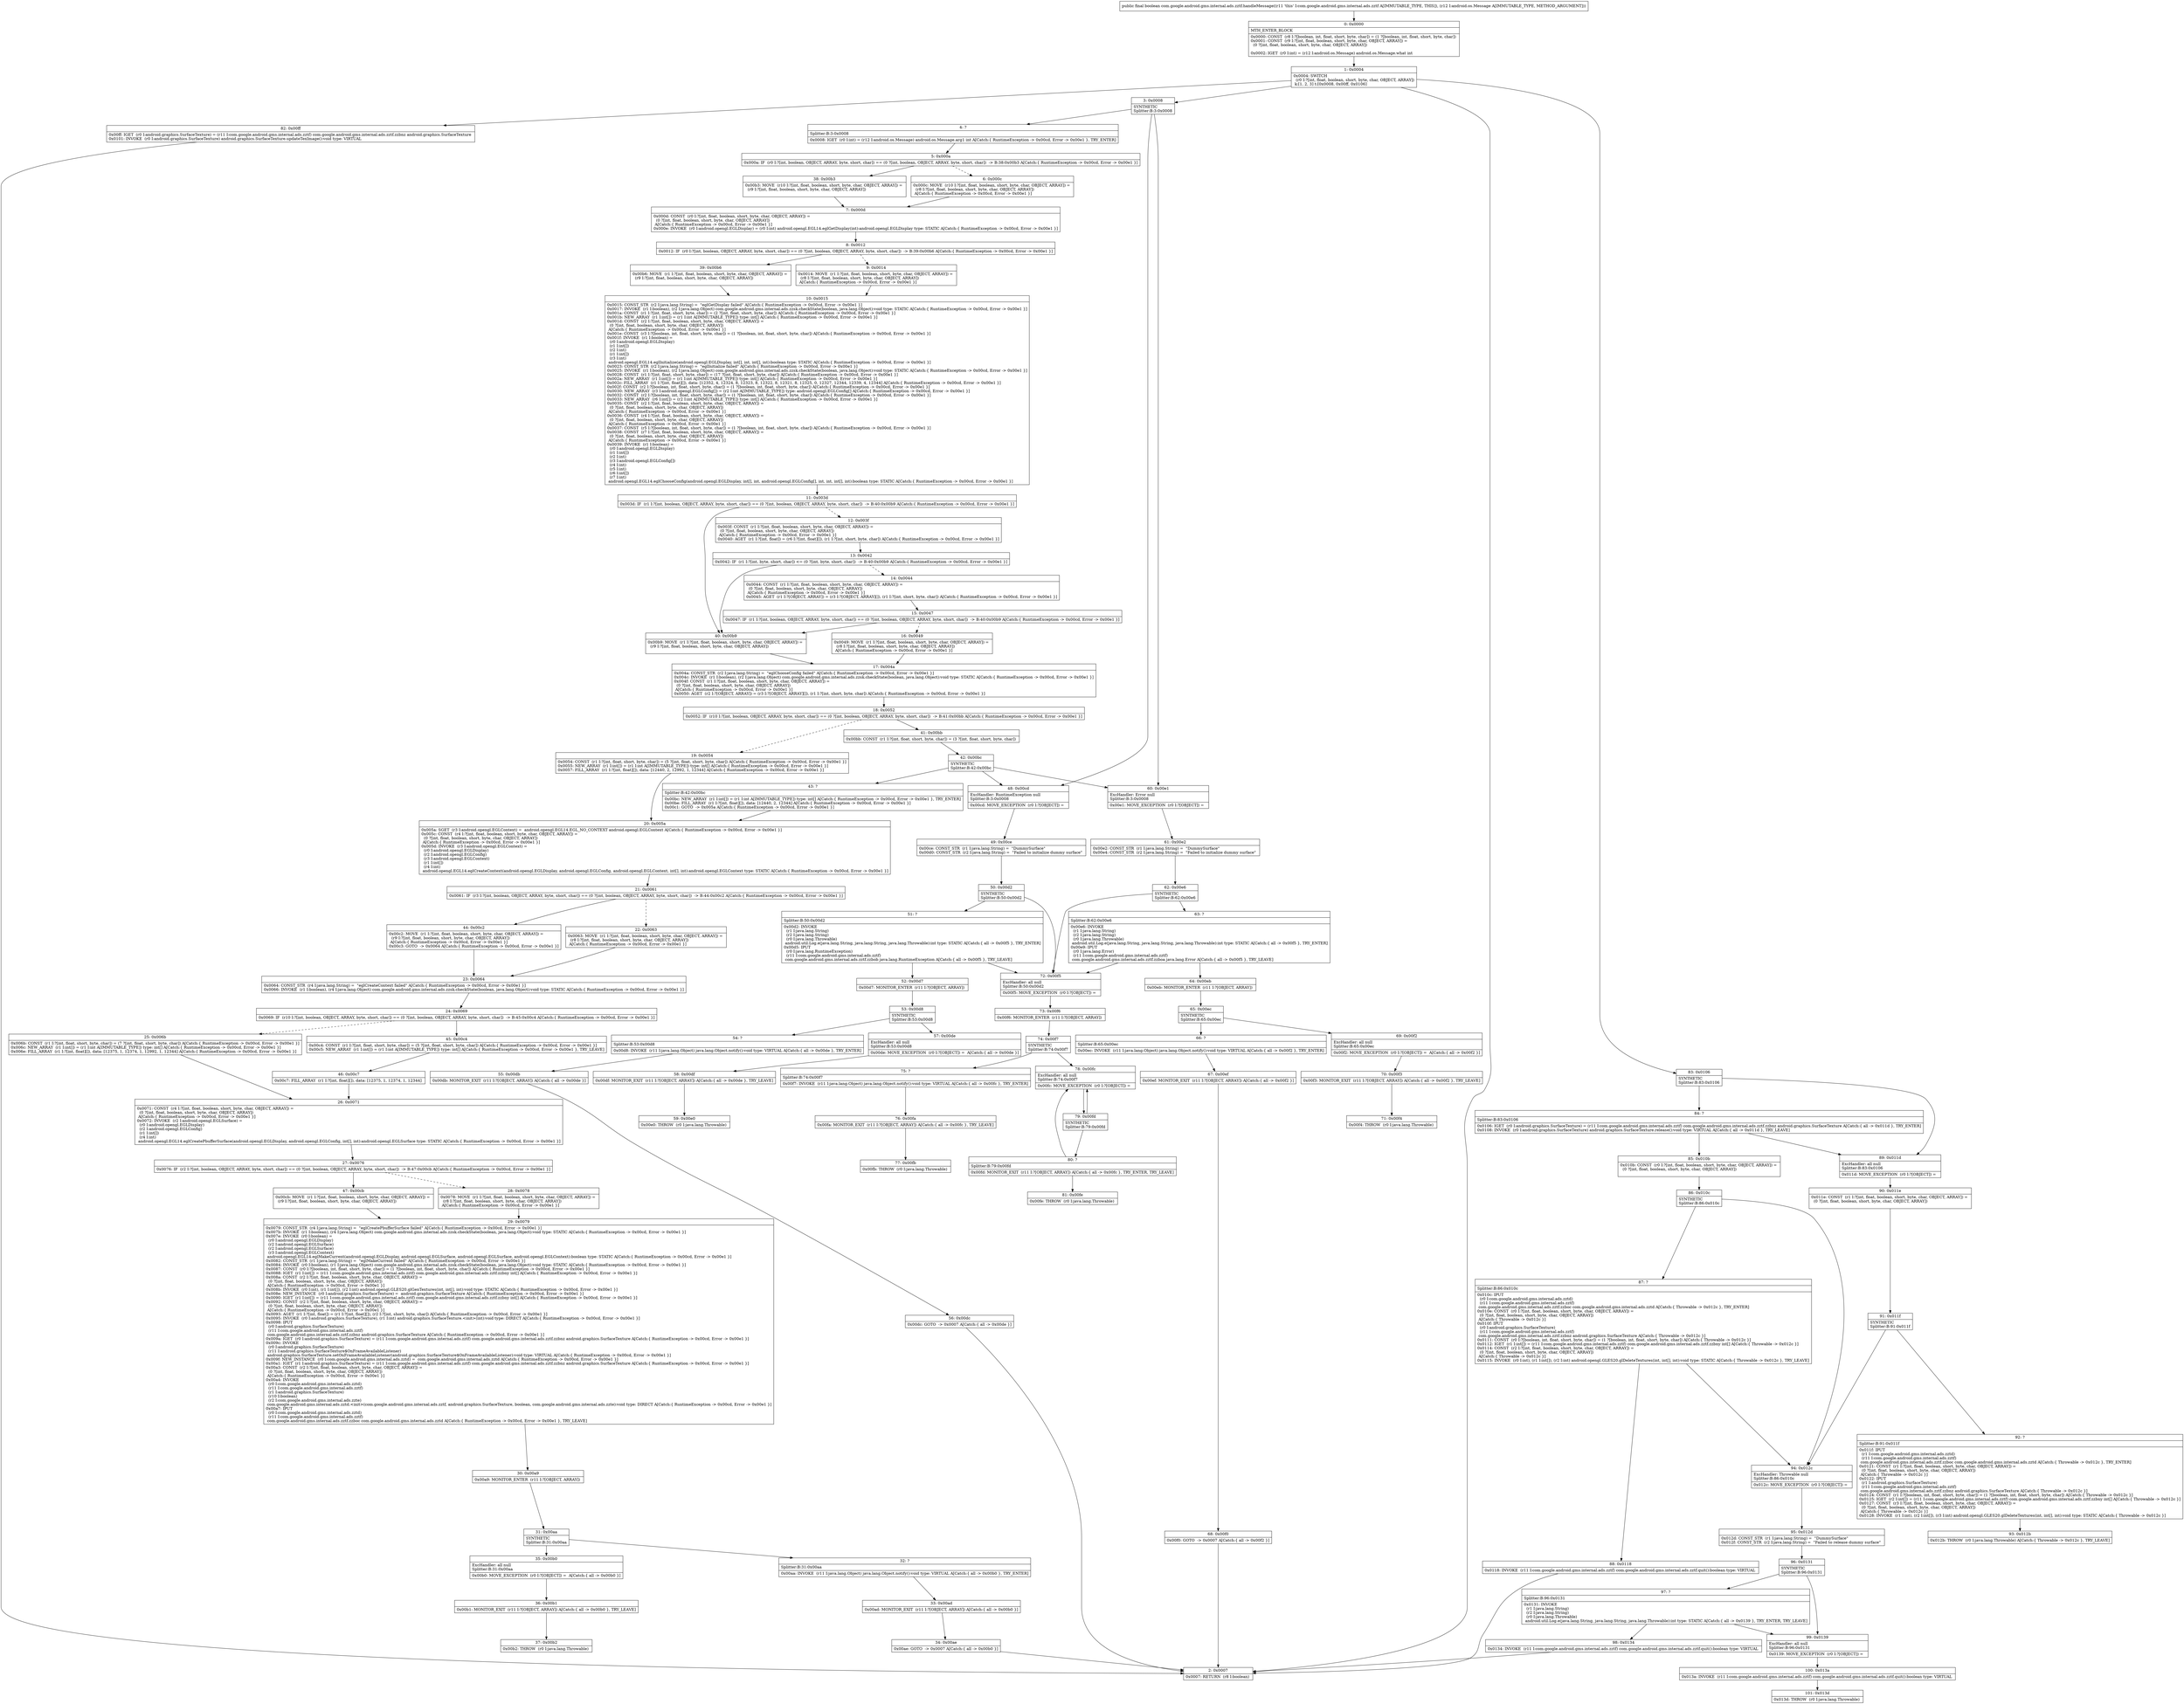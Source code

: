 digraph "CFG forcom.google.android.gms.internal.ads.zztf.handleMessage(Landroid\/os\/Message;)Z" {
Node_0 [shape=record,label="{0\:\ 0x0000|MTH_ENTER_BLOCK\l|0x0000: CONST  (r8 I:?[boolean, int, float, short, byte, char]) = (1 ?[boolean, int, float, short, byte, char]) \l0x0001: CONST  (r9 I:?[int, float, boolean, short, byte, char, OBJECT, ARRAY]) = \l  (0 ?[int, float, boolean, short, byte, char, OBJECT, ARRAY])\l \l0x0002: IGET  (r0 I:int) = (r12 I:android.os.Message) android.os.Message.what int \l}"];
Node_1 [shape=record,label="{1\:\ 0x0004|0x0004: SWITCH  \l  (r0 I:?[int, float, boolean, short, byte, char, OBJECT, ARRAY])\l k:[1, 2, 3] t:[0x0008, 0x00ff, 0x0106] \l}"];
Node_2 [shape=record,label="{2\:\ 0x0007|0x0007: RETURN  (r8 I:boolean) \l}"];
Node_3 [shape=record,label="{3\:\ 0x0008|SYNTHETIC\lSplitter:B:3:0x0008\l}"];
Node_4 [shape=record,label="{4\:\ ?|Splitter:B:3:0x0008\l|0x0008: IGET  (r0 I:int) = (r12 I:android.os.Message) android.os.Message.arg1 int A[Catch:\{ RuntimeException \-\> 0x00cd, Error \-\> 0x00e1 \}, TRY_ENTER]\l}"];
Node_5 [shape=record,label="{5\:\ 0x000a|0x000a: IF  (r0 I:?[int, boolean, OBJECT, ARRAY, byte, short, char]) == (0 ?[int, boolean, OBJECT, ARRAY, byte, short, char])  \-\> B:38:0x00b3 A[Catch:\{ RuntimeException \-\> 0x00cd, Error \-\> 0x00e1 \}]\l}"];
Node_6 [shape=record,label="{6\:\ 0x000c|0x000c: MOVE  (r10 I:?[int, float, boolean, short, byte, char, OBJECT, ARRAY]) = \l  (r8 I:?[int, float, boolean, short, byte, char, OBJECT, ARRAY])\l A[Catch:\{ RuntimeException \-\> 0x00cd, Error \-\> 0x00e1 \}]\l}"];
Node_7 [shape=record,label="{7\:\ 0x000d|0x000d: CONST  (r0 I:?[int, float, boolean, short, byte, char, OBJECT, ARRAY]) = \l  (0 ?[int, float, boolean, short, byte, char, OBJECT, ARRAY])\l A[Catch:\{ RuntimeException \-\> 0x00cd, Error \-\> 0x00e1 \}]\l0x000e: INVOKE  (r0 I:android.opengl.EGLDisplay) = (r0 I:int) android.opengl.EGL14.eglGetDisplay(int):android.opengl.EGLDisplay type: STATIC A[Catch:\{ RuntimeException \-\> 0x00cd, Error \-\> 0x00e1 \}]\l}"];
Node_8 [shape=record,label="{8\:\ 0x0012|0x0012: IF  (r0 I:?[int, boolean, OBJECT, ARRAY, byte, short, char]) == (0 ?[int, boolean, OBJECT, ARRAY, byte, short, char])  \-\> B:39:0x00b6 A[Catch:\{ RuntimeException \-\> 0x00cd, Error \-\> 0x00e1 \}]\l}"];
Node_9 [shape=record,label="{9\:\ 0x0014|0x0014: MOVE  (r1 I:?[int, float, boolean, short, byte, char, OBJECT, ARRAY]) = \l  (r8 I:?[int, float, boolean, short, byte, char, OBJECT, ARRAY])\l A[Catch:\{ RuntimeException \-\> 0x00cd, Error \-\> 0x00e1 \}]\l}"];
Node_10 [shape=record,label="{10\:\ 0x0015|0x0015: CONST_STR  (r2 I:java.lang.String) =  \"eglGetDisplay failed\" A[Catch:\{ RuntimeException \-\> 0x00cd, Error \-\> 0x00e1 \}]\l0x0017: INVOKE  (r1 I:boolean), (r2 I:java.lang.Object) com.google.android.gms.internal.ads.zzsk.checkState(boolean, java.lang.Object):void type: STATIC A[Catch:\{ RuntimeException \-\> 0x00cd, Error \-\> 0x00e1 \}]\l0x001a: CONST  (r1 I:?[int, float, short, byte, char]) = (2 ?[int, float, short, byte, char]) A[Catch:\{ RuntimeException \-\> 0x00cd, Error \-\> 0x00e1 \}]\l0x001b: NEW_ARRAY  (r1 I:int[]) = (r1 I:int A[IMMUTABLE_TYPE]) type: int[] A[Catch:\{ RuntimeException \-\> 0x00cd, Error \-\> 0x00e1 \}]\l0x001d: CONST  (r2 I:?[int, float, boolean, short, byte, char, OBJECT, ARRAY]) = \l  (0 ?[int, float, boolean, short, byte, char, OBJECT, ARRAY])\l A[Catch:\{ RuntimeException \-\> 0x00cd, Error \-\> 0x00e1 \}]\l0x001e: CONST  (r3 I:?[boolean, int, float, short, byte, char]) = (1 ?[boolean, int, float, short, byte, char]) A[Catch:\{ RuntimeException \-\> 0x00cd, Error \-\> 0x00e1 \}]\l0x001f: INVOKE  (r1 I:boolean) = \l  (r0 I:android.opengl.EGLDisplay)\l  (r1 I:int[])\l  (r2 I:int)\l  (r1 I:int[])\l  (r3 I:int)\l android.opengl.EGL14.eglInitialize(android.opengl.EGLDisplay, int[], int, int[], int):boolean type: STATIC A[Catch:\{ RuntimeException \-\> 0x00cd, Error \-\> 0x00e1 \}]\l0x0023: CONST_STR  (r2 I:java.lang.String) =  \"eglInitialize failed\" A[Catch:\{ RuntimeException \-\> 0x00cd, Error \-\> 0x00e1 \}]\l0x0025: INVOKE  (r1 I:boolean), (r2 I:java.lang.Object) com.google.android.gms.internal.ads.zzsk.checkState(boolean, java.lang.Object):void type: STATIC A[Catch:\{ RuntimeException \-\> 0x00cd, Error \-\> 0x00e1 \}]\l0x0028: CONST  (r1 I:?[int, float, short, byte, char]) = (17 ?[int, float, short, byte, char]) A[Catch:\{ RuntimeException \-\> 0x00cd, Error \-\> 0x00e1 \}]\l0x002a: NEW_ARRAY  (r1 I:int[]) = (r1 I:int A[IMMUTABLE_TYPE]) type: int[] A[Catch:\{ RuntimeException \-\> 0x00cd, Error \-\> 0x00e1 \}]\l0x002c: FILL_ARRAY  (r1 I:?[int, float][]), data: [12352, 4, 12324, 8, 12323, 8, 12322, 8, 12321, 8, 12325, 0, 12327, 12344, 12339, 4, 12344] A[Catch:\{ RuntimeException \-\> 0x00cd, Error \-\> 0x00e1 \}]\l0x002f: CONST  (r2 I:?[boolean, int, float, short, byte, char]) = (1 ?[boolean, int, float, short, byte, char]) A[Catch:\{ RuntimeException \-\> 0x00cd, Error \-\> 0x00e1 \}]\l0x0030: NEW_ARRAY  (r3 I:android.opengl.EGLConfig[]) = (r2 I:int A[IMMUTABLE_TYPE]) type: android.opengl.EGLConfig[] A[Catch:\{ RuntimeException \-\> 0x00cd, Error \-\> 0x00e1 \}]\l0x0032: CONST  (r2 I:?[boolean, int, float, short, byte, char]) = (1 ?[boolean, int, float, short, byte, char]) A[Catch:\{ RuntimeException \-\> 0x00cd, Error \-\> 0x00e1 \}]\l0x0033: NEW_ARRAY  (r6 I:int[]) = (r2 I:int A[IMMUTABLE_TYPE]) type: int[] A[Catch:\{ RuntimeException \-\> 0x00cd, Error \-\> 0x00e1 \}]\l0x0035: CONST  (r2 I:?[int, float, boolean, short, byte, char, OBJECT, ARRAY]) = \l  (0 ?[int, float, boolean, short, byte, char, OBJECT, ARRAY])\l A[Catch:\{ RuntimeException \-\> 0x00cd, Error \-\> 0x00e1 \}]\l0x0036: CONST  (r4 I:?[int, float, boolean, short, byte, char, OBJECT, ARRAY]) = \l  (0 ?[int, float, boolean, short, byte, char, OBJECT, ARRAY])\l A[Catch:\{ RuntimeException \-\> 0x00cd, Error \-\> 0x00e1 \}]\l0x0037: CONST  (r5 I:?[boolean, int, float, short, byte, char]) = (1 ?[boolean, int, float, short, byte, char]) A[Catch:\{ RuntimeException \-\> 0x00cd, Error \-\> 0x00e1 \}]\l0x0038: CONST  (r7 I:?[int, float, boolean, short, byte, char, OBJECT, ARRAY]) = \l  (0 ?[int, float, boolean, short, byte, char, OBJECT, ARRAY])\l A[Catch:\{ RuntimeException \-\> 0x00cd, Error \-\> 0x00e1 \}]\l0x0039: INVOKE  (r1 I:boolean) = \l  (r0 I:android.opengl.EGLDisplay)\l  (r1 I:int[])\l  (r2 I:int)\l  (r3 I:android.opengl.EGLConfig[])\l  (r4 I:int)\l  (r5 I:int)\l  (r6 I:int[])\l  (r7 I:int)\l android.opengl.EGL14.eglChooseConfig(android.opengl.EGLDisplay, int[], int, android.opengl.EGLConfig[], int, int, int[], int):boolean type: STATIC A[Catch:\{ RuntimeException \-\> 0x00cd, Error \-\> 0x00e1 \}]\l}"];
Node_11 [shape=record,label="{11\:\ 0x003d|0x003d: IF  (r1 I:?[int, boolean, OBJECT, ARRAY, byte, short, char]) == (0 ?[int, boolean, OBJECT, ARRAY, byte, short, char])  \-\> B:40:0x00b9 A[Catch:\{ RuntimeException \-\> 0x00cd, Error \-\> 0x00e1 \}]\l}"];
Node_12 [shape=record,label="{12\:\ 0x003f|0x003f: CONST  (r1 I:?[int, float, boolean, short, byte, char, OBJECT, ARRAY]) = \l  (0 ?[int, float, boolean, short, byte, char, OBJECT, ARRAY])\l A[Catch:\{ RuntimeException \-\> 0x00cd, Error \-\> 0x00e1 \}]\l0x0040: AGET  (r1 I:?[int, float]) = (r6 I:?[int, float][]), (r1 I:?[int, short, byte, char]) A[Catch:\{ RuntimeException \-\> 0x00cd, Error \-\> 0x00e1 \}]\l}"];
Node_13 [shape=record,label="{13\:\ 0x0042|0x0042: IF  (r1 I:?[int, byte, short, char]) \<= (0 ?[int, byte, short, char])  \-\> B:40:0x00b9 A[Catch:\{ RuntimeException \-\> 0x00cd, Error \-\> 0x00e1 \}]\l}"];
Node_14 [shape=record,label="{14\:\ 0x0044|0x0044: CONST  (r1 I:?[int, float, boolean, short, byte, char, OBJECT, ARRAY]) = \l  (0 ?[int, float, boolean, short, byte, char, OBJECT, ARRAY])\l A[Catch:\{ RuntimeException \-\> 0x00cd, Error \-\> 0x00e1 \}]\l0x0045: AGET  (r1 I:?[OBJECT, ARRAY]) = (r3 I:?[OBJECT, ARRAY][]), (r1 I:?[int, short, byte, char]) A[Catch:\{ RuntimeException \-\> 0x00cd, Error \-\> 0x00e1 \}]\l}"];
Node_15 [shape=record,label="{15\:\ 0x0047|0x0047: IF  (r1 I:?[int, boolean, OBJECT, ARRAY, byte, short, char]) == (0 ?[int, boolean, OBJECT, ARRAY, byte, short, char])  \-\> B:40:0x00b9 A[Catch:\{ RuntimeException \-\> 0x00cd, Error \-\> 0x00e1 \}]\l}"];
Node_16 [shape=record,label="{16\:\ 0x0049|0x0049: MOVE  (r1 I:?[int, float, boolean, short, byte, char, OBJECT, ARRAY]) = \l  (r8 I:?[int, float, boolean, short, byte, char, OBJECT, ARRAY])\l A[Catch:\{ RuntimeException \-\> 0x00cd, Error \-\> 0x00e1 \}]\l}"];
Node_17 [shape=record,label="{17\:\ 0x004a|0x004a: CONST_STR  (r2 I:java.lang.String) =  \"eglChooseConfig failed\" A[Catch:\{ RuntimeException \-\> 0x00cd, Error \-\> 0x00e1 \}]\l0x004c: INVOKE  (r1 I:boolean), (r2 I:java.lang.Object) com.google.android.gms.internal.ads.zzsk.checkState(boolean, java.lang.Object):void type: STATIC A[Catch:\{ RuntimeException \-\> 0x00cd, Error \-\> 0x00e1 \}]\l0x004f: CONST  (r1 I:?[int, float, boolean, short, byte, char, OBJECT, ARRAY]) = \l  (0 ?[int, float, boolean, short, byte, char, OBJECT, ARRAY])\l A[Catch:\{ RuntimeException \-\> 0x00cd, Error \-\> 0x00e1 \}]\l0x0050: AGET  (r2 I:?[OBJECT, ARRAY]) = (r3 I:?[OBJECT, ARRAY][]), (r1 I:?[int, short, byte, char]) A[Catch:\{ RuntimeException \-\> 0x00cd, Error \-\> 0x00e1 \}]\l}"];
Node_18 [shape=record,label="{18\:\ 0x0052|0x0052: IF  (r10 I:?[int, boolean, OBJECT, ARRAY, byte, short, char]) == (0 ?[int, boolean, OBJECT, ARRAY, byte, short, char])  \-\> B:41:0x00bb A[Catch:\{ RuntimeException \-\> 0x00cd, Error \-\> 0x00e1 \}]\l}"];
Node_19 [shape=record,label="{19\:\ 0x0054|0x0054: CONST  (r1 I:?[int, float, short, byte, char]) = (5 ?[int, float, short, byte, char]) A[Catch:\{ RuntimeException \-\> 0x00cd, Error \-\> 0x00e1 \}]\l0x0055: NEW_ARRAY  (r1 I:int[]) = (r1 I:int A[IMMUTABLE_TYPE]) type: int[] A[Catch:\{ RuntimeException \-\> 0x00cd, Error \-\> 0x00e1 \}]\l0x0057: FILL_ARRAY  (r1 I:?[int, float][]), data: [12440, 2, 12992, 1, 12344] A[Catch:\{ RuntimeException \-\> 0x00cd, Error \-\> 0x00e1 \}]\l}"];
Node_20 [shape=record,label="{20\:\ 0x005a|0x005a: SGET  (r3 I:android.opengl.EGLContext) =  android.opengl.EGL14.EGL_NO_CONTEXT android.opengl.EGLContext A[Catch:\{ RuntimeException \-\> 0x00cd, Error \-\> 0x00e1 \}]\l0x005c: CONST  (r4 I:?[int, float, boolean, short, byte, char, OBJECT, ARRAY]) = \l  (0 ?[int, float, boolean, short, byte, char, OBJECT, ARRAY])\l A[Catch:\{ RuntimeException \-\> 0x00cd, Error \-\> 0x00e1 \}]\l0x005d: INVOKE  (r3 I:android.opengl.EGLContext) = \l  (r0 I:android.opengl.EGLDisplay)\l  (r2 I:android.opengl.EGLConfig)\l  (r3 I:android.opengl.EGLContext)\l  (r1 I:int[])\l  (r4 I:int)\l android.opengl.EGL14.eglCreateContext(android.opengl.EGLDisplay, android.opengl.EGLConfig, android.opengl.EGLContext, int[], int):android.opengl.EGLContext type: STATIC A[Catch:\{ RuntimeException \-\> 0x00cd, Error \-\> 0x00e1 \}]\l}"];
Node_21 [shape=record,label="{21\:\ 0x0061|0x0061: IF  (r3 I:?[int, boolean, OBJECT, ARRAY, byte, short, char]) == (0 ?[int, boolean, OBJECT, ARRAY, byte, short, char])  \-\> B:44:0x00c2 A[Catch:\{ RuntimeException \-\> 0x00cd, Error \-\> 0x00e1 \}]\l}"];
Node_22 [shape=record,label="{22\:\ 0x0063|0x0063: MOVE  (r1 I:?[int, float, boolean, short, byte, char, OBJECT, ARRAY]) = \l  (r8 I:?[int, float, boolean, short, byte, char, OBJECT, ARRAY])\l A[Catch:\{ RuntimeException \-\> 0x00cd, Error \-\> 0x00e1 \}]\l}"];
Node_23 [shape=record,label="{23\:\ 0x0064|0x0064: CONST_STR  (r4 I:java.lang.String) =  \"eglCreateContext failed\" A[Catch:\{ RuntimeException \-\> 0x00cd, Error \-\> 0x00e1 \}]\l0x0066: INVOKE  (r1 I:boolean), (r4 I:java.lang.Object) com.google.android.gms.internal.ads.zzsk.checkState(boolean, java.lang.Object):void type: STATIC A[Catch:\{ RuntimeException \-\> 0x00cd, Error \-\> 0x00e1 \}]\l}"];
Node_24 [shape=record,label="{24\:\ 0x0069|0x0069: IF  (r10 I:?[int, boolean, OBJECT, ARRAY, byte, short, char]) == (0 ?[int, boolean, OBJECT, ARRAY, byte, short, char])  \-\> B:45:0x00c4 A[Catch:\{ RuntimeException \-\> 0x00cd, Error \-\> 0x00e1 \}]\l}"];
Node_25 [shape=record,label="{25\:\ 0x006b|0x006b: CONST  (r1 I:?[int, float, short, byte, char]) = (7 ?[int, float, short, byte, char]) A[Catch:\{ RuntimeException \-\> 0x00cd, Error \-\> 0x00e1 \}]\l0x006c: NEW_ARRAY  (r1 I:int[]) = (r1 I:int A[IMMUTABLE_TYPE]) type: int[] A[Catch:\{ RuntimeException \-\> 0x00cd, Error \-\> 0x00e1 \}]\l0x006e: FILL_ARRAY  (r1 I:?[int, float][]), data: [12375, 1, 12374, 1, 12992, 1, 12344] A[Catch:\{ RuntimeException \-\> 0x00cd, Error \-\> 0x00e1 \}]\l}"];
Node_26 [shape=record,label="{26\:\ 0x0071|0x0071: CONST  (r4 I:?[int, float, boolean, short, byte, char, OBJECT, ARRAY]) = \l  (0 ?[int, float, boolean, short, byte, char, OBJECT, ARRAY])\l A[Catch:\{ RuntimeException \-\> 0x00cd, Error \-\> 0x00e1 \}]\l0x0072: INVOKE  (r2 I:android.opengl.EGLSurface) = \l  (r0 I:android.opengl.EGLDisplay)\l  (r2 I:android.opengl.EGLConfig)\l  (r1 I:int[])\l  (r4 I:int)\l android.opengl.EGL14.eglCreatePbufferSurface(android.opengl.EGLDisplay, android.opengl.EGLConfig, int[], int):android.opengl.EGLSurface type: STATIC A[Catch:\{ RuntimeException \-\> 0x00cd, Error \-\> 0x00e1 \}]\l}"];
Node_27 [shape=record,label="{27\:\ 0x0076|0x0076: IF  (r2 I:?[int, boolean, OBJECT, ARRAY, byte, short, char]) == (0 ?[int, boolean, OBJECT, ARRAY, byte, short, char])  \-\> B:47:0x00cb A[Catch:\{ RuntimeException \-\> 0x00cd, Error \-\> 0x00e1 \}]\l}"];
Node_28 [shape=record,label="{28\:\ 0x0078|0x0078: MOVE  (r1 I:?[int, float, boolean, short, byte, char, OBJECT, ARRAY]) = \l  (r8 I:?[int, float, boolean, short, byte, char, OBJECT, ARRAY])\l A[Catch:\{ RuntimeException \-\> 0x00cd, Error \-\> 0x00e1 \}]\l}"];
Node_29 [shape=record,label="{29\:\ 0x0079|0x0079: CONST_STR  (r4 I:java.lang.String) =  \"eglCreatePbufferSurface failed\" A[Catch:\{ RuntimeException \-\> 0x00cd, Error \-\> 0x00e1 \}]\l0x007b: INVOKE  (r1 I:boolean), (r4 I:java.lang.Object) com.google.android.gms.internal.ads.zzsk.checkState(boolean, java.lang.Object):void type: STATIC A[Catch:\{ RuntimeException \-\> 0x00cd, Error \-\> 0x00e1 \}]\l0x007e: INVOKE  (r0 I:boolean) = \l  (r0 I:android.opengl.EGLDisplay)\l  (r2 I:android.opengl.EGLSurface)\l  (r2 I:android.opengl.EGLSurface)\l  (r3 I:android.opengl.EGLContext)\l android.opengl.EGL14.eglMakeCurrent(android.opengl.EGLDisplay, android.opengl.EGLSurface, android.opengl.EGLSurface, android.opengl.EGLContext):boolean type: STATIC A[Catch:\{ RuntimeException \-\> 0x00cd, Error \-\> 0x00e1 \}]\l0x0082: CONST_STR  (r1 I:java.lang.String) =  \"eglMakeCurrent failed\" A[Catch:\{ RuntimeException \-\> 0x00cd, Error \-\> 0x00e1 \}]\l0x0084: INVOKE  (r0 I:boolean), (r1 I:java.lang.Object) com.google.android.gms.internal.ads.zzsk.checkState(boolean, java.lang.Object):void type: STATIC A[Catch:\{ RuntimeException \-\> 0x00cd, Error \-\> 0x00e1 \}]\l0x0087: CONST  (r0 I:?[boolean, int, float, short, byte, char]) = (1 ?[boolean, int, float, short, byte, char]) A[Catch:\{ RuntimeException \-\> 0x00cd, Error \-\> 0x00e1 \}]\l0x0088: IGET  (r1 I:int[]) = (r11 I:com.google.android.gms.internal.ads.zztf) com.google.android.gms.internal.ads.zztf.zzbny int[] A[Catch:\{ RuntimeException \-\> 0x00cd, Error \-\> 0x00e1 \}]\l0x008a: CONST  (r2 I:?[int, float, boolean, short, byte, char, OBJECT, ARRAY]) = \l  (0 ?[int, float, boolean, short, byte, char, OBJECT, ARRAY])\l A[Catch:\{ RuntimeException \-\> 0x00cd, Error \-\> 0x00e1 \}]\l0x008b: INVOKE  (r0 I:int), (r1 I:int[]), (r2 I:int) android.opengl.GLES20.glGenTextures(int, int[], int):void type: STATIC A[Catch:\{ RuntimeException \-\> 0x00cd, Error \-\> 0x00e1 \}]\l0x008e: NEW_INSTANCE  (r0 I:android.graphics.SurfaceTexture) =  android.graphics.SurfaceTexture A[Catch:\{ RuntimeException \-\> 0x00cd, Error \-\> 0x00e1 \}]\l0x0090: IGET  (r1 I:int[]) = (r11 I:com.google.android.gms.internal.ads.zztf) com.google.android.gms.internal.ads.zztf.zzbny int[] A[Catch:\{ RuntimeException \-\> 0x00cd, Error \-\> 0x00e1 \}]\l0x0092: CONST  (r2 I:?[int, float, boolean, short, byte, char, OBJECT, ARRAY]) = \l  (0 ?[int, float, boolean, short, byte, char, OBJECT, ARRAY])\l A[Catch:\{ RuntimeException \-\> 0x00cd, Error \-\> 0x00e1 \}]\l0x0093: AGET  (r1 I:?[int, float]) = (r1 I:?[int, float][]), (r2 I:?[int, short, byte, char]) A[Catch:\{ RuntimeException \-\> 0x00cd, Error \-\> 0x00e1 \}]\l0x0095: INVOKE  (r0 I:android.graphics.SurfaceTexture), (r1 I:int) android.graphics.SurfaceTexture.\<init\>(int):void type: DIRECT A[Catch:\{ RuntimeException \-\> 0x00cd, Error \-\> 0x00e1 \}]\l0x0098: IPUT  \l  (r0 I:android.graphics.SurfaceTexture)\l  (r11 I:com.google.android.gms.internal.ads.zztf)\l com.google.android.gms.internal.ads.zztf.zzbnz android.graphics.SurfaceTexture A[Catch:\{ RuntimeException \-\> 0x00cd, Error \-\> 0x00e1 \}]\l0x009a: IGET  (r0 I:android.graphics.SurfaceTexture) = (r11 I:com.google.android.gms.internal.ads.zztf) com.google.android.gms.internal.ads.zztf.zzbnz android.graphics.SurfaceTexture A[Catch:\{ RuntimeException \-\> 0x00cd, Error \-\> 0x00e1 \}]\l0x009c: INVOKE  \l  (r0 I:android.graphics.SurfaceTexture)\l  (r11 I:android.graphics.SurfaceTexture$OnFrameAvailableListener)\l android.graphics.SurfaceTexture.setOnFrameAvailableListener(android.graphics.SurfaceTexture$OnFrameAvailableListener):void type: VIRTUAL A[Catch:\{ RuntimeException \-\> 0x00cd, Error \-\> 0x00e1 \}]\l0x009f: NEW_INSTANCE  (r0 I:com.google.android.gms.internal.ads.zztd) =  com.google.android.gms.internal.ads.zztd A[Catch:\{ RuntimeException \-\> 0x00cd, Error \-\> 0x00e1 \}]\l0x00a1: IGET  (r1 I:android.graphics.SurfaceTexture) = (r11 I:com.google.android.gms.internal.ads.zztf) com.google.android.gms.internal.ads.zztf.zzbnz android.graphics.SurfaceTexture A[Catch:\{ RuntimeException \-\> 0x00cd, Error \-\> 0x00e1 \}]\l0x00a3: CONST  (r2 I:?[int, float, boolean, short, byte, char, OBJECT, ARRAY]) = \l  (0 ?[int, float, boolean, short, byte, char, OBJECT, ARRAY])\l A[Catch:\{ RuntimeException \-\> 0x00cd, Error \-\> 0x00e1 \}]\l0x00a4: INVOKE  \l  (r0 I:com.google.android.gms.internal.ads.zztd)\l  (r11 I:com.google.android.gms.internal.ads.zztf)\l  (r1 I:android.graphics.SurfaceTexture)\l  (r10 I:boolean)\l  (r2 I:com.google.android.gms.internal.ads.zzte)\l com.google.android.gms.internal.ads.zztd.\<init\>(com.google.android.gms.internal.ads.zztf, android.graphics.SurfaceTexture, boolean, com.google.android.gms.internal.ads.zzte):void type: DIRECT A[Catch:\{ RuntimeException \-\> 0x00cd, Error \-\> 0x00e1 \}]\l0x00a7: IPUT  \l  (r0 I:com.google.android.gms.internal.ads.zztd)\l  (r11 I:com.google.android.gms.internal.ads.zztf)\l com.google.android.gms.internal.ads.zztf.zzboc com.google.android.gms.internal.ads.zztd A[Catch:\{ RuntimeException \-\> 0x00cd, Error \-\> 0x00e1 \}, TRY_LEAVE]\l}"];
Node_30 [shape=record,label="{30\:\ 0x00a9|0x00a9: MONITOR_ENTER  (r11 I:?[OBJECT, ARRAY]) \l}"];
Node_31 [shape=record,label="{31\:\ 0x00aa|SYNTHETIC\lSplitter:B:31:0x00aa\l}"];
Node_32 [shape=record,label="{32\:\ ?|Splitter:B:31:0x00aa\l|0x00aa: INVOKE  (r11 I:java.lang.Object) java.lang.Object.notify():void type: VIRTUAL A[Catch:\{ all \-\> 0x00b0 \}, TRY_ENTER]\l}"];
Node_33 [shape=record,label="{33\:\ 0x00ad|0x00ad: MONITOR_EXIT  (r11 I:?[OBJECT, ARRAY]) A[Catch:\{ all \-\> 0x00b0 \}]\l}"];
Node_34 [shape=record,label="{34\:\ 0x00ae|0x00ae: GOTO  \-\> 0x0007 A[Catch:\{ all \-\> 0x00b0 \}]\l}"];
Node_35 [shape=record,label="{35\:\ 0x00b0|ExcHandler: all null\lSplitter:B:31:0x00aa\l|0x00b0: MOVE_EXCEPTION  (r0 I:?[OBJECT]) =  A[Catch:\{ all \-\> 0x00b0 \}]\l}"];
Node_36 [shape=record,label="{36\:\ 0x00b1|0x00b1: MONITOR_EXIT  (r11 I:?[OBJECT, ARRAY]) A[Catch:\{ all \-\> 0x00b0 \}, TRY_LEAVE]\l}"];
Node_37 [shape=record,label="{37\:\ 0x00b2|0x00b2: THROW  (r0 I:java.lang.Throwable) \l}"];
Node_38 [shape=record,label="{38\:\ 0x00b3|0x00b3: MOVE  (r10 I:?[int, float, boolean, short, byte, char, OBJECT, ARRAY]) = \l  (r9 I:?[int, float, boolean, short, byte, char, OBJECT, ARRAY])\l \l}"];
Node_39 [shape=record,label="{39\:\ 0x00b6|0x00b6: MOVE  (r1 I:?[int, float, boolean, short, byte, char, OBJECT, ARRAY]) = \l  (r9 I:?[int, float, boolean, short, byte, char, OBJECT, ARRAY])\l \l}"];
Node_40 [shape=record,label="{40\:\ 0x00b9|0x00b9: MOVE  (r1 I:?[int, float, boolean, short, byte, char, OBJECT, ARRAY]) = \l  (r9 I:?[int, float, boolean, short, byte, char, OBJECT, ARRAY])\l \l}"];
Node_41 [shape=record,label="{41\:\ 0x00bb|0x00bb: CONST  (r1 I:?[int, float, short, byte, char]) = (3 ?[int, float, short, byte, char]) \l}"];
Node_42 [shape=record,label="{42\:\ 0x00bc|SYNTHETIC\lSplitter:B:42:0x00bc\l}"];
Node_43 [shape=record,label="{43\:\ ?|Splitter:B:42:0x00bc\l|0x00bc: NEW_ARRAY  (r1 I:int[]) = (r1 I:int A[IMMUTABLE_TYPE]) type: int[] A[Catch:\{ RuntimeException \-\> 0x00cd, Error \-\> 0x00e1 \}, TRY_ENTER]\l0x00be: FILL_ARRAY  (r1 I:?[int, float][]), data: [12440, 2, 12344] A[Catch:\{ RuntimeException \-\> 0x00cd, Error \-\> 0x00e1 \}]\l0x00c1: GOTO  \-\> 0x005a A[Catch:\{ RuntimeException \-\> 0x00cd, Error \-\> 0x00e1 \}]\l}"];
Node_44 [shape=record,label="{44\:\ 0x00c2|0x00c2: MOVE  (r1 I:?[int, float, boolean, short, byte, char, OBJECT, ARRAY]) = \l  (r9 I:?[int, float, boolean, short, byte, char, OBJECT, ARRAY])\l A[Catch:\{ RuntimeException \-\> 0x00cd, Error \-\> 0x00e1 \}]\l0x00c3: GOTO  \-\> 0x0064 A[Catch:\{ RuntimeException \-\> 0x00cd, Error \-\> 0x00e1 \}]\l}"];
Node_45 [shape=record,label="{45\:\ 0x00c4|0x00c4: CONST  (r1 I:?[int, float, short, byte, char]) = (5 ?[int, float, short, byte, char]) A[Catch:\{ RuntimeException \-\> 0x00cd, Error \-\> 0x00e1 \}]\l0x00c5: NEW_ARRAY  (r1 I:int[]) = (r1 I:int A[IMMUTABLE_TYPE]) type: int[] A[Catch:\{ RuntimeException \-\> 0x00cd, Error \-\> 0x00e1 \}, TRY_LEAVE]\l}"];
Node_46 [shape=record,label="{46\:\ 0x00c7|0x00c7: FILL_ARRAY  (r1 I:?[int, float][]), data: [12375, 1, 12374, 1, 12344] \l}"];
Node_47 [shape=record,label="{47\:\ 0x00cb|0x00cb: MOVE  (r1 I:?[int, float, boolean, short, byte, char, OBJECT, ARRAY]) = \l  (r9 I:?[int, float, boolean, short, byte, char, OBJECT, ARRAY])\l \l}"];
Node_48 [shape=record,label="{48\:\ 0x00cd|ExcHandler: RuntimeException null\lSplitter:B:3:0x0008\l|0x00cd: MOVE_EXCEPTION  (r0 I:?[OBJECT]) =  \l}"];
Node_49 [shape=record,label="{49\:\ 0x00ce|0x00ce: CONST_STR  (r1 I:java.lang.String) =  \"DummySurface\" \l0x00d0: CONST_STR  (r2 I:java.lang.String) =  \"Failed to initialize dummy surface\" \l}"];
Node_50 [shape=record,label="{50\:\ 0x00d2|SYNTHETIC\lSplitter:B:50:0x00d2\l}"];
Node_51 [shape=record,label="{51\:\ ?|Splitter:B:50:0x00d2\l|0x00d2: INVOKE  \l  (r1 I:java.lang.String)\l  (r2 I:java.lang.String)\l  (r0 I:java.lang.Throwable)\l android.util.Log.e(java.lang.String, java.lang.String, java.lang.Throwable):int type: STATIC A[Catch:\{ all \-\> 0x00f5 \}, TRY_ENTER]\l0x00d5: IPUT  \l  (r0 I:java.lang.RuntimeException)\l  (r11 I:com.google.android.gms.internal.ads.zztf)\l com.google.android.gms.internal.ads.zztf.zzbob java.lang.RuntimeException A[Catch:\{ all \-\> 0x00f5 \}, TRY_LEAVE]\l}"];
Node_52 [shape=record,label="{52\:\ 0x00d7|0x00d7: MONITOR_ENTER  (r11 I:?[OBJECT, ARRAY]) \l}"];
Node_53 [shape=record,label="{53\:\ 0x00d8|SYNTHETIC\lSplitter:B:53:0x00d8\l}"];
Node_54 [shape=record,label="{54\:\ ?|Splitter:B:53:0x00d8\l|0x00d8: INVOKE  (r11 I:java.lang.Object) java.lang.Object.notify():void type: VIRTUAL A[Catch:\{ all \-\> 0x00de \}, TRY_ENTER]\l}"];
Node_55 [shape=record,label="{55\:\ 0x00db|0x00db: MONITOR_EXIT  (r11 I:?[OBJECT, ARRAY]) A[Catch:\{ all \-\> 0x00de \}]\l}"];
Node_56 [shape=record,label="{56\:\ 0x00dc|0x00dc: GOTO  \-\> 0x0007 A[Catch:\{ all \-\> 0x00de \}]\l}"];
Node_57 [shape=record,label="{57\:\ 0x00de|ExcHandler: all null\lSplitter:B:53:0x00d8\l|0x00de: MOVE_EXCEPTION  (r0 I:?[OBJECT]) =  A[Catch:\{ all \-\> 0x00de \}]\l}"];
Node_58 [shape=record,label="{58\:\ 0x00df|0x00df: MONITOR_EXIT  (r11 I:?[OBJECT, ARRAY]) A[Catch:\{ all \-\> 0x00de \}, TRY_LEAVE]\l}"];
Node_59 [shape=record,label="{59\:\ 0x00e0|0x00e0: THROW  (r0 I:java.lang.Throwable) \l}"];
Node_60 [shape=record,label="{60\:\ 0x00e1|ExcHandler: Error null\lSplitter:B:3:0x0008\l|0x00e1: MOVE_EXCEPTION  (r0 I:?[OBJECT]) =  \l}"];
Node_61 [shape=record,label="{61\:\ 0x00e2|0x00e2: CONST_STR  (r1 I:java.lang.String) =  \"DummySurface\" \l0x00e4: CONST_STR  (r2 I:java.lang.String) =  \"Failed to initialize dummy surface\" \l}"];
Node_62 [shape=record,label="{62\:\ 0x00e6|SYNTHETIC\lSplitter:B:62:0x00e6\l}"];
Node_63 [shape=record,label="{63\:\ ?|Splitter:B:62:0x00e6\l|0x00e6: INVOKE  \l  (r1 I:java.lang.String)\l  (r2 I:java.lang.String)\l  (r0 I:java.lang.Throwable)\l android.util.Log.e(java.lang.String, java.lang.String, java.lang.Throwable):int type: STATIC A[Catch:\{ all \-\> 0x00f5 \}, TRY_ENTER]\l0x00e9: IPUT  \l  (r0 I:java.lang.Error)\l  (r11 I:com.google.android.gms.internal.ads.zztf)\l com.google.android.gms.internal.ads.zztf.zzboa java.lang.Error A[Catch:\{ all \-\> 0x00f5 \}, TRY_LEAVE]\l}"];
Node_64 [shape=record,label="{64\:\ 0x00eb|0x00eb: MONITOR_ENTER  (r11 I:?[OBJECT, ARRAY]) \l}"];
Node_65 [shape=record,label="{65\:\ 0x00ec|SYNTHETIC\lSplitter:B:65:0x00ec\l}"];
Node_66 [shape=record,label="{66\:\ ?|Splitter:B:65:0x00ec\l|0x00ec: INVOKE  (r11 I:java.lang.Object) java.lang.Object.notify():void type: VIRTUAL A[Catch:\{ all \-\> 0x00f2 \}, TRY_ENTER]\l}"];
Node_67 [shape=record,label="{67\:\ 0x00ef|0x00ef: MONITOR_EXIT  (r11 I:?[OBJECT, ARRAY]) A[Catch:\{ all \-\> 0x00f2 \}]\l}"];
Node_68 [shape=record,label="{68\:\ 0x00f0|0x00f0: GOTO  \-\> 0x0007 A[Catch:\{ all \-\> 0x00f2 \}]\l}"];
Node_69 [shape=record,label="{69\:\ 0x00f2|ExcHandler: all null\lSplitter:B:65:0x00ec\l|0x00f2: MOVE_EXCEPTION  (r0 I:?[OBJECT]) =  A[Catch:\{ all \-\> 0x00f2 \}]\l}"];
Node_70 [shape=record,label="{70\:\ 0x00f3|0x00f3: MONITOR_EXIT  (r11 I:?[OBJECT, ARRAY]) A[Catch:\{ all \-\> 0x00f2 \}, TRY_LEAVE]\l}"];
Node_71 [shape=record,label="{71\:\ 0x00f4|0x00f4: THROW  (r0 I:java.lang.Throwable) \l}"];
Node_72 [shape=record,label="{72\:\ 0x00f5|ExcHandler: all null\lSplitter:B:50:0x00d2\l|0x00f5: MOVE_EXCEPTION  (r0 I:?[OBJECT]) =  \l}"];
Node_73 [shape=record,label="{73\:\ 0x00f6|0x00f6: MONITOR_ENTER  (r11 I:?[OBJECT, ARRAY]) \l}"];
Node_74 [shape=record,label="{74\:\ 0x00f7|SYNTHETIC\lSplitter:B:74:0x00f7\l}"];
Node_75 [shape=record,label="{75\:\ ?|Splitter:B:74:0x00f7\l|0x00f7: INVOKE  (r11 I:java.lang.Object) java.lang.Object.notify():void type: VIRTUAL A[Catch:\{ all \-\> 0x00fc \}, TRY_ENTER]\l}"];
Node_76 [shape=record,label="{76\:\ 0x00fa|0x00fa: MONITOR_EXIT  (r11 I:?[OBJECT, ARRAY]) A[Catch:\{ all \-\> 0x00fc \}, TRY_LEAVE]\l}"];
Node_77 [shape=record,label="{77\:\ 0x00fb|0x00fb: THROW  (r0 I:java.lang.Throwable) \l}"];
Node_78 [shape=record,label="{78\:\ 0x00fc|ExcHandler: all null\lSplitter:B:74:0x00f7\l|0x00fc: MOVE_EXCEPTION  (r0 I:?[OBJECT]) =  \l}"];
Node_79 [shape=record,label="{79\:\ 0x00fd|SYNTHETIC\lSplitter:B:79:0x00fd\l}"];
Node_80 [shape=record,label="{80\:\ ?|Splitter:B:79:0x00fd\l|0x00fd: MONITOR_EXIT  (r11 I:?[OBJECT, ARRAY]) A[Catch:\{ all \-\> 0x00fc \}, TRY_ENTER, TRY_LEAVE]\l}"];
Node_81 [shape=record,label="{81\:\ 0x00fe|0x00fe: THROW  (r0 I:java.lang.Throwable) \l}"];
Node_82 [shape=record,label="{82\:\ 0x00ff|0x00ff: IGET  (r0 I:android.graphics.SurfaceTexture) = (r11 I:com.google.android.gms.internal.ads.zztf) com.google.android.gms.internal.ads.zztf.zzbnz android.graphics.SurfaceTexture \l0x0101: INVOKE  (r0 I:android.graphics.SurfaceTexture) android.graphics.SurfaceTexture.updateTexImage():void type: VIRTUAL \l}"];
Node_83 [shape=record,label="{83\:\ 0x0106|SYNTHETIC\lSplitter:B:83:0x0106\l}"];
Node_84 [shape=record,label="{84\:\ ?|Splitter:B:83:0x0106\l|0x0106: IGET  (r0 I:android.graphics.SurfaceTexture) = (r11 I:com.google.android.gms.internal.ads.zztf) com.google.android.gms.internal.ads.zztf.zzbnz android.graphics.SurfaceTexture A[Catch:\{ all \-\> 0x011d \}, TRY_ENTER]\l0x0108: INVOKE  (r0 I:android.graphics.SurfaceTexture) android.graphics.SurfaceTexture.release():void type: VIRTUAL A[Catch:\{ all \-\> 0x011d \}, TRY_LEAVE]\l}"];
Node_85 [shape=record,label="{85\:\ 0x010b|0x010b: CONST  (r0 I:?[int, float, boolean, short, byte, char, OBJECT, ARRAY]) = \l  (0 ?[int, float, boolean, short, byte, char, OBJECT, ARRAY])\l \l}"];
Node_86 [shape=record,label="{86\:\ 0x010c|SYNTHETIC\lSplitter:B:86:0x010c\l}"];
Node_87 [shape=record,label="{87\:\ ?|Splitter:B:86:0x010c\l|0x010c: IPUT  \l  (r0 I:com.google.android.gms.internal.ads.zztd)\l  (r11 I:com.google.android.gms.internal.ads.zztf)\l com.google.android.gms.internal.ads.zztf.zzboc com.google.android.gms.internal.ads.zztd A[Catch:\{ Throwable \-\> 0x012c \}, TRY_ENTER]\l0x010e: CONST  (r0 I:?[int, float, boolean, short, byte, char, OBJECT, ARRAY]) = \l  (0 ?[int, float, boolean, short, byte, char, OBJECT, ARRAY])\l A[Catch:\{ Throwable \-\> 0x012c \}]\l0x010f: IPUT  \l  (r0 I:android.graphics.SurfaceTexture)\l  (r11 I:com.google.android.gms.internal.ads.zztf)\l com.google.android.gms.internal.ads.zztf.zzbnz android.graphics.SurfaceTexture A[Catch:\{ Throwable \-\> 0x012c \}]\l0x0111: CONST  (r0 I:?[boolean, int, float, short, byte, char]) = (1 ?[boolean, int, float, short, byte, char]) A[Catch:\{ Throwable \-\> 0x012c \}]\l0x0112: IGET  (r1 I:int[]) = (r11 I:com.google.android.gms.internal.ads.zztf) com.google.android.gms.internal.ads.zztf.zzbny int[] A[Catch:\{ Throwable \-\> 0x012c \}]\l0x0114: CONST  (r2 I:?[int, float, boolean, short, byte, char, OBJECT, ARRAY]) = \l  (0 ?[int, float, boolean, short, byte, char, OBJECT, ARRAY])\l A[Catch:\{ Throwable \-\> 0x012c \}]\l0x0115: INVOKE  (r0 I:int), (r1 I:int[]), (r2 I:int) android.opengl.GLES20.glDeleteTextures(int, int[], int):void type: STATIC A[Catch:\{ Throwable \-\> 0x012c \}, TRY_LEAVE]\l}"];
Node_88 [shape=record,label="{88\:\ 0x0118|0x0118: INVOKE  (r11 I:com.google.android.gms.internal.ads.zztf) com.google.android.gms.internal.ads.zztf.quit():boolean type: VIRTUAL \l}"];
Node_89 [shape=record,label="{89\:\ 0x011d|ExcHandler: all null\lSplitter:B:83:0x0106\l|0x011d: MOVE_EXCEPTION  (r0 I:?[OBJECT]) =  \l}"];
Node_90 [shape=record,label="{90\:\ 0x011e|0x011e: CONST  (r1 I:?[int, float, boolean, short, byte, char, OBJECT, ARRAY]) = \l  (0 ?[int, float, boolean, short, byte, char, OBJECT, ARRAY])\l \l}"];
Node_91 [shape=record,label="{91\:\ 0x011f|SYNTHETIC\lSplitter:B:91:0x011f\l}"];
Node_92 [shape=record,label="{92\:\ ?|Splitter:B:91:0x011f\l|0x011f: IPUT  \l  (r1 I:com.google.android.gms.internal.ads.zztd)\l  (r11 I:com.google.android.gms.internal.ads.zztf)\l com.google.android.gms.internal.ads.zztf.zzboc com.google.android.gms.internal.ads.zztd A[Catch:\{ Throwable \-\> 0x012c \}, TRY_ENTER]\l0x0121: CONST  (r1 I:?[int, float, boolean, short, byte, char, OBJECT, ARRAY]) = \l  (0 ?[int, float, boolean, short, byte, char, OBJECT, ARRAY])\l A[Catch:\{ Throwable \-\> 0x012c \}]\l0x0122: IPUT  \l  (r1 I:android.graphics.SurfaceTexture)\l  (r11 I:com.google.android.gms.internal.ads.zztf)\l com.google.android.gms.internal.ads.zztf.zzbnz android.graphics.SurfaceTexture A[Catch:\{ Throwable \-\> 0x012c \}]\l0x0124: CONST  (r1 I:?[boolean, int, float, short, byte, char]) = (1 ?[boolean, int, float, short, byte, char]) A[Catch:\{ Throwable \-\> 0x012c \}]\l0x0125: IGET  (r2 I:int[]) = (r11 I:com.google.android.gms.internal.ads.zztf) com.google.android.gms.internal.ads.zztf.zzbny int[] A[Catch:\{ Throwable \-\> 0x012c \}]\l0x0127: CONST  (r3 I:?[int, float, boolean, short, byte, char, OBJECT, ARRAY]) = \l  (0 ?[int, float, boolean, short, byte, char, OBJECT, ARRAY])\l A[Catch:\{ Throwable \-\> 0x012c \}]\l0x0128: INVOKE  (r1 I:int), (r2 I:int[]), (r3 I:int) android.opengl.GLES20.glDeleteTextures(int, int[], int):void type: STATIC A[Catch:\{ Throwable \-\> 0x012c \}]\l}"];
Node_93 [shape=record,label="{93\:\ 0x012b|0x012b: THROW  (r0 I:java.lang.Throwable) A[Catch:\{ Throwable \-\> 0x012c \}, TRY_LEAVE]\l}"];
Node_94 [shape=record,label="{94\:\ 0x012c|ExcHandler: Throwable null\lSplitter:B:86:0x010c\l|0x012c: MOVE_EXCEPTION  (r0 I:?[OBJECT]) =  \l}"];
Node_95 [shape=record,label="{95\:\ 0x012d|0x012d: CONST_STR  (r1 I:java.lang.String) =  \"DummySurface\" \l0x012f: CONST_STR  (r2 I:java.lang.String) =  \"Failed to release dummy surface\" \l}"];
Node_96 [shape=record,label="{96\:\ 0x0131|SYNTHETIC\lSplitter:B:96:0x0131\l}"];
Node_97 [shape=record,label="{97\:\ ?|Splitter:B:96:0x0131\l|0x0131: INVOKE  \l  (r1 I:java.lang.String)\l  (r2 I:java.lang.String)\l  (r0 I:java.lang.Throwable)\l android.util.Log.e(java.lang.String, java.lang.String, java.lang.Throwable):int type: STATIC A[Catch:\{ all \-\> 0x0139 \}, TRY_ENTER, TRY_LEAVE]\l}"];
Node_98 [shape=record,label="{98\:\ 0x0134|0x0134: INVOKE  (r11 I:com.google.android.gms.internal.ads.zztf) com.google.android.gms.internal.ads.zztf.quit():boolean type: VIRTUAL \l}"];
Node_99 [shape=record,label="{99\:\ 0x0139|ExcHandler: all null\lSplitter:B:96:0x0131\l|0x0139: MOVE_EXCEPTION  (r0 I:?[OBJECT]) =  \l}"];
Node_100 [shape=record,label="{100\:\ 0x013a|0x013a: INVOKE  (r11 I:com.google.android.gms.internal.ads.zztf) com.google.android.gms.internal.ads.zztf.quit():boolean type: VIRTUAL \l}"];
Node_101 [shape=record,label="{101\:\ 0x013d|0x013d: THROW  (r0 I:java.lang.Throwable) \l}"];
MethodNode[shape=record,label="{public final boolean com.google.android.gms.internal.ads.zztf.handleMessage((r11 'this' I:com.google.android.gms.internal.ads.zztf A[IMMUTABLE_TYPE, THIS]), (r12 I:android.os.Message A[IMMUTABLE_TYPE, METHOD_ARGUMENT])) }"];
MethodNode -> Node_0;
Node_0 -> Node_1;
Node_1 -> Node_2;
Node_1 -> Node_3;
Node_1 -> Node_82;
Node_1 -> Node_83;
Node_3 -> Node_4;
Node_3 -> Node_48;
Node_3 -> Node_60;
Node_4 -> Node_5;
Node_5 -> Node_6[style=dashed];
Node_5 -> Node_38;
Node_6 -> Node_7;
Node_7 -> Node_8;
Node_8 -> Node_9[style=dashed];
Node_8 -> Node_39;
Node_9 -> Node_10;
Node_10 -> Node_11;
Node_11 -> Node_12[style=dashed];
Node_11 -> Node_40;
Node_12 -> Node_13;
Node_13 -> Node_14[style=dashed];
Node_13 -> Node_40;
Node_14 -> Node_15;
Node_15 -> Node_16[style=dashed];
Node_15 -> Node_40;
Node_16 -> Node_17;
Node_17 -> Node_18;
Node_18 -> Node_19[style=dashed];
Node_18 -> Node_41;
Node_19 -> Node_20;
Node_20 -> Node_21;
Node_21 -> Node_22[style=dashed];
Node_21 -> Node_44;
Node_22 -> Node_23;
Node_23 -> Node_24;
Node_24 -> Node_25[style=dashed];
Node_24 -> Node_45;
Node_25 -> Node_26;
Node_26 -> Node_27;
Node_27 -> Node_28[style=dashed];
Node_27 -> Node_47;
Node_28 -> Node_29;
Node_29 -> Node_30;
Node_30 -> Node_31;
Node_31 -> Node_32;
Node_31 -> Node_35;
Node_32 -> Node_33;
Node_33 -> Node_34;
Node_34 -> Node_2;
Node_35 -> Node_36;
Node_36 -> Node_37;
Node_38 -> Node_7;
Node_39 -> Node_10;
Node_40 -> Node_17;
Node_41 -> Node_42;
Node_42 -> Node_43;
Node_42 -> Node_48;
Node_42 -> Node_60;
Node_43 -> Node_20;
Node_44 -> Node_23;
Node_45 -> Node_46;
Node_46 -> Node_26;
Node_47 -> Node_29;
Node_48 -> Node_49;
Node_49 -> Node_50;
Node_50 -> Node_51;
Node_50 -> Node_72;
Node_51 -> Node_52;
Node_51 -> Node_72;
Node_52 -> Node_53;
Node_53 -> Node_54;
Node_53 -> Node_57;
Node_54 -> Node_55;
Node_55 -> Node_56;
Node_56 -> Node_2;
Node_57 -> Node_58;
Node_58 -> Node_59;
Node_60 -> Node_61;
Node_61 -> Node_62;
Node_62 -> Node_63;
Node_62 -> Node_72;
Node_63 -> Node_64;
Node_63 -> Node_72;
Node_64 -> Node_65;
Node_65 -> Node_66;
Node_65 -> Node_69;
Node_66 -> Node_67;
Node_67 -> Node_68;
Node_68 -> Node_2;
Node_69 -> Node_70;
Node_70 -> Node_71;
Node_72 -> Node_73;
Node_73 -> Node_74;
Node_74 -> Node_75;
Node_74 -> Node_78;
Node_75 -> Node_76;
Node_76 -> Node_77;
Node_78 -> Node_79;
Node_79 -> Node_80;
Node_79 -> Node_78;
Node_80 -> Node_81;
Node_80 -> Node_78;
Node_82 -> Node_2;
Node_83 -> Node_84;
Node_83 -> Node_89;
Node_84 -> Node_85;
Node_84 -> Node_89;
Node_85 -> Node_86;
Node_86 -> Node_87;
Node_86 -> Node_94;
Node_87 -> Node_88;
Node_87 -> Node_94;
Node_88 -> Node_2;
Node_89 -> Node_90;
Node_90 -> Node_91;
Node_91 -> Node_92;
Node_91 -> Node_94;
Node_92 -> Node_93;
Node_94 -> Node_95;
Node_95 -> Node_96;
Node_96 -> Node_97;
Node_96 -> Node_99;
Node_97 -> Node_98;
Node_97 -> Node_99;
Node_98 -> Node_2;
Node_99 -> Node_100;
Node_100 -> Node_101;
}

